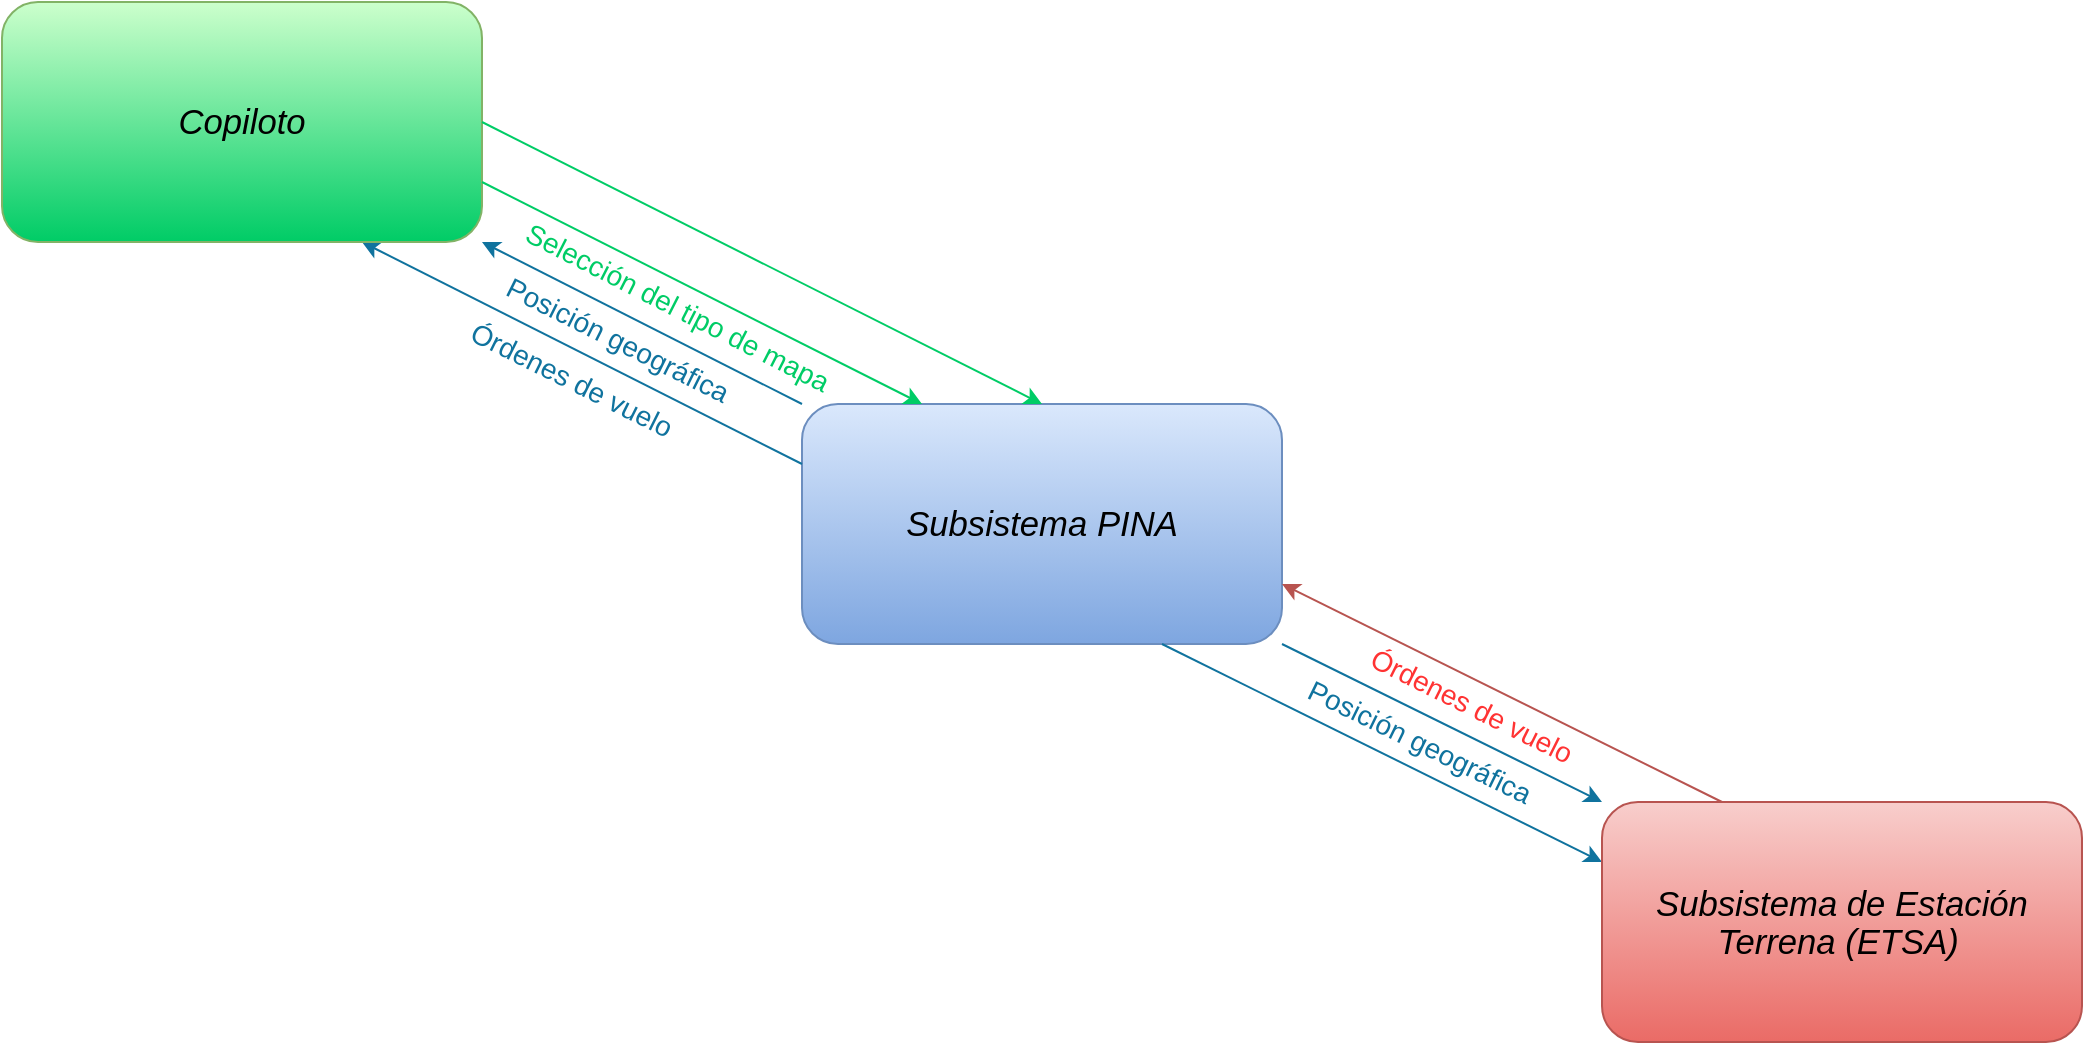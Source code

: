 <mxfile version="14.6.6" type="github">
  <diagram id="9Tp3Bp6zxK_fWa5_v22C" name="Page-1">
    <mxGraphModel dx="1062" dy="584" grid="1" gridSize="10" guides="1" tooltips="1" connect="1" arrows="1" fold="1" page="1" pageScale="1" pageWidth="1654" pageHeight="1169" math="0" shadow="0">
      <root>
        <mxCell id="0" />
        <mxCell id="1" parent="0" />
        <mxCell id="Lmlt1XYuxaMjz-CYnHoJ-2" value="&lt;i&gt;&lt;span style=&quot;font-size: 13.0pt ; line-height: 107% ; font-family: &amp;#34;arial nova&amp;#34; , sans-serif&quot;&gt;Subsistema PINA&lt;/span&gt;&lt;/i&gt;" style="rounded=1;whiteSpace=wrap;html=1;fillColor=#dae8fc;strokeColor=#6c8ebf;gradientColor=#7ea6e0;fontStyle=0" parent="1" vertex="1">
          <mxGeometry x="720" y="521" width="240" height="120" as="geometry" />
        </mxCell>
        <mxCell id="oDANMGQWzppKtMMeOv0n-7" value="" style="endArrow=classic;html=1;fontSize=14;exitX=0;exitY=0.25;exitDx=0;exitDy=0;fillColor=#b1ddf0;strokeColor=#10739e;entryX=0.75;entryY=1;entryDx=0;entryDy=0;" parent="1" source="Lmlt1XYuxaMjz-CYnHoJ-2" target="oDANMGQWzppKtMMeOv0n-14" edge="1">
          <mxGeometry x="347" y="325" width="50" height="50" as="geometry">
            <mxPoint x="430" y="500" as="sourcePoint" />
            <mxPoint x="510" y="470" as="targetPoint" />
          </mxGeometry>
        </mxCell>
        <mxCell id="oDANMGQWzppKtMMeOv0n-8" value="Posición geográfica" style="text;html=1;strokeColor=none;fillColor=none;align=center;verticalAlign=middle;whiteSpace=wrap;rounded=0;fontSize=14;rotation=26;fontColor=#10739E;" parent="1" vertex="1">
          <mxGeometry x="954" y="680" width="150" height="20" as="geometry" />
        </mxCell>
        <mxCell id="oDANMGQWzppKtMMeOv0n-10" value="" style="endArrow=classic;html=1;fontSize=14;exitX=0;exitY=0;exitDx=0;exitDy=0;entryX=1;entryY=1;entryDx=0;entryDy=0;fillColor=#b1ddf0;strokeColor=#10739e;" parent="1" source="Lmlt1XYuxaMjz-CYnHoJ-2" target="oDANMGQWzppKtMMeOv0n-14" edge="1">
          <mxGeometry x="497" y="245" width="50" height="50" as="geometry">
            <mxPoint x="610" y="540" as="sourcePoint" />
            <mxPoint x="560" y="440" as="targetPoint" />
          </mxGeometry>
        </mxCell>
        <mxCell id="oDANMGQWzppKtMMeOv0n-11" value="Órdenes&amp;nbsp;de vuelo" style="text;html=1;strokeColor=none;fillColor=none;align=center;verticalAlign=middle;whiteSpace=wrap;rounded=0;fontSize=14;rotation=26.5;fontColor=#FF3333;" parent="1" vertex="1">
          <mxGeometry x="980" y="662" width="150" height="20" as="geometry" />
        </mxCell>
        <mxCell id="oDANMGQWzppKtMMeOv0n-14" value="&lt;i style=&quot;font-size: 12px&quot;&gt;&lt;span style=&quot;font-size: 13pt ; line-height: 18.547px ; font-family: &amp;#34;arial nova&amp;#34; , sans-serif&quot;&gt;Copiloto&lt;/span&gt;&lt;/i&gt;" style="rounded=1;whiteSpace=wrap;html=1;fontSize=14;strokeColor=#82b366;gradientColor=#00CC66;fillColor=#CCFFCC;" parent="1" vertex="1">
          <mxGeometry x="320" y="320" width="240" height="120" as="geometry" />
        </mxCell>
        <mxCell id="oDANMGQWzppKtMMeOv0n-17" value="" style="endArrow=classic;html=1;fontSize=14;exitX=1;exitY=1;exitDx=0;exitDy=0;entryX=0;entryY=0;entryDx=0;entryDy=0;fillColor=#b1ddf0;strokeColor=#10739e;" parent="1" source="Lmlt1XYuxaMjz-CYnHoJ-2" target="dXvM6bHmMKacEcuEs56N-7" edge="1">
          <mxGeometry width="50" height="50" relative="1" as="geometry">
            <mxPoint x="1210" y="660" as="sourcePoint" />
            <mxPoint x="980" y="610" as="targetPoint" />
          </mxGeometry>
        </mxCell>
        <mxCell id="dXvM6bHmMKacEcuEs56N-2" value="" style="endArrow=classic;html=1;exitX=1;exitY=0.75;exitDx=0;exitDy=0;entryX=0.25;entryY=0;entryDx=0;entryDy=0;fillColor=#d5e8d4;gradientColor=#97d077;strokeColor=#00CC66;" edge="1" parent="1" source="oDANMGQWzppKtMMeOv0n-14" target="Lmlt1XYuxaMjz-CYnHoJ-2">
          <mxGeometry width="50" height="50" relative="1" as="geometry">
            <mxPoint x="790" y="430" as="sourcePoint" />
            <mxPoint x="590" y="350" as="targetPoint" />
          </mxGeometry>
        </mxCell>
        <mxCell id="dXvM6bHmMKacEcuEs56N-1" value="Posición geográfica" style="text;html=1;align=center;verticalAlign=middle;whiteSpace=wrap;rounded=0;fontSize=14;rotation=26.5;fontColor=#10739E;" vertex="1" parent="1">
          <mxGeometry x="553" y="479" width="150" height="20" as="geometry" />
        </mxCell>
        <mxCell id="oDANMGQWzppKtMMeOv0n-13" value="" style="endArrow=classic;html=1;fontSize=14;exitX=0.75;exitY=1;exitDx=0;exitDy=0;entryX=0;entryY=0.25;entryDx=0;entryDy=0;fillColor=#b1ddf0;strokeColor=#10739e;" parent="1" source="Lmlt1XYuxaMjz-CYnHoJ-2" target="dXvM6bHmMKacEcuEs56N-7" edge="1">
          <mxGeometry x="347" y="325" width="50" height="50" as="geometry">
            <mxPoint x="750" y="700" as="sourcePoint" />
            <mxPoint x="840" y="820" as="targetPoint" />
          </mxGeometry>
        </mxCell>
        <mxCell id="oDANMGQWzppKtMMeOv0n-16" value="Órdenes&amp;nbsp;de vuelo" style="text;html=1;strokeColor=none;fillColor=none;align=center;verticalAlign=middle;whiteSpace=wrap;rounded=0;fontSize=14;rotation=26.5;fontColor=#10739E;" parent="1" vertex="1">
          <mxGeometry x="530" y="499" width="150" height="20" as="geometry" />
        </mxCell>
        <mxCell id="oDANMGQWzppKtMMeOv0n-12" value="" style="endArrow=classic;html=1;fontSize=14;startArrow=none;startFill=0;exitX=0.25;exitY=0;exitDx=0;exitDy=0;entryX=1;entryY=0.75;entryDx=0;entryDy=0;fillColor=#f8cecc;strokeColor=#b85450;" parent="1" source="dXvM6bHmMKacEcuEs56N-7" target="Lmlt1XYuxaMjz-CYnHoJ-2" edge="1">
          <mxGeometry x="317" y="525" width="50" height="50" as="geometry">
            <mxPoint x="1160" y="700" as="sourcePoint" />
            <mxPoint x="1080" y="630" as="targetPoint" />
          </mxGeometry>
        </mxCell>
        <mxCell id="dXvM6bHmMKacEcuEs56N-7" value="&lt;i&gt;&lt;span style=&quot;font-size: 13.0pt ; line-height: 107% ; font-family: &amp;#34;arial nova&amp;#34; , sans-serif&quot;&gt;Subsistema de Estación&lt;br&gt;Terrena (ETSA)&lt;/span&gt;&amp;nbsp;&lt;/i&gt;" style="rounded=1;whiteSpace=wrap;html=1;fontSize=14;gradientColor=#ea6b66;fillColor=#f8cecc;strokeColor=#b85450;" vertex="1" parent="1">
          <mxGeometry x="1120" y="720" width="240" height="120" as="geometry" />
        </mxCell>
        <mxCell id="dXvM6bHmMKacEcuEs56N-8" value="Selección del tipo de mapa" style="text;html=1;align=center;verticalAlign=middle;whiteSpace=wrap;rounded=0;fontSize=14;rotation=27;fontColor=#00CC66;" vertex="1" parent="1">
          <mxGeometry x="568.4" y="462.74" width="180.05" height="20" as="geometry" />
        </mxCell>
        <mxCell id="dXvM6bHmMKacEcuEs56N-9" value="" style="endArrow=classic;html=1;exitX=1;exitY=0.5;exitDx=0;exitDy=0;entryX=0.5;entryY=0;entryDx=0;entryDy=0;fillColor=#d5e8d4;gradientColor=#97d077;strokeColor=#00CC66;" edge="1" parent="1" source="oDANMGQWzppKtMMeOv0n-14" target="Lmlt1XYuxaMjz-CYnHoJ-2">
          <mxGeometry width="50" height="50" relative="1" as="geometry">
            <mxPoint x="580" y="380" as="sourcePoint" />
            <mxPoint x="800" y="491" as="targetPoint" />
          </mxGeometry>
        </mxCell>
      </root>
    </mxGraphModel>
  </diagram>
</mxfile>
